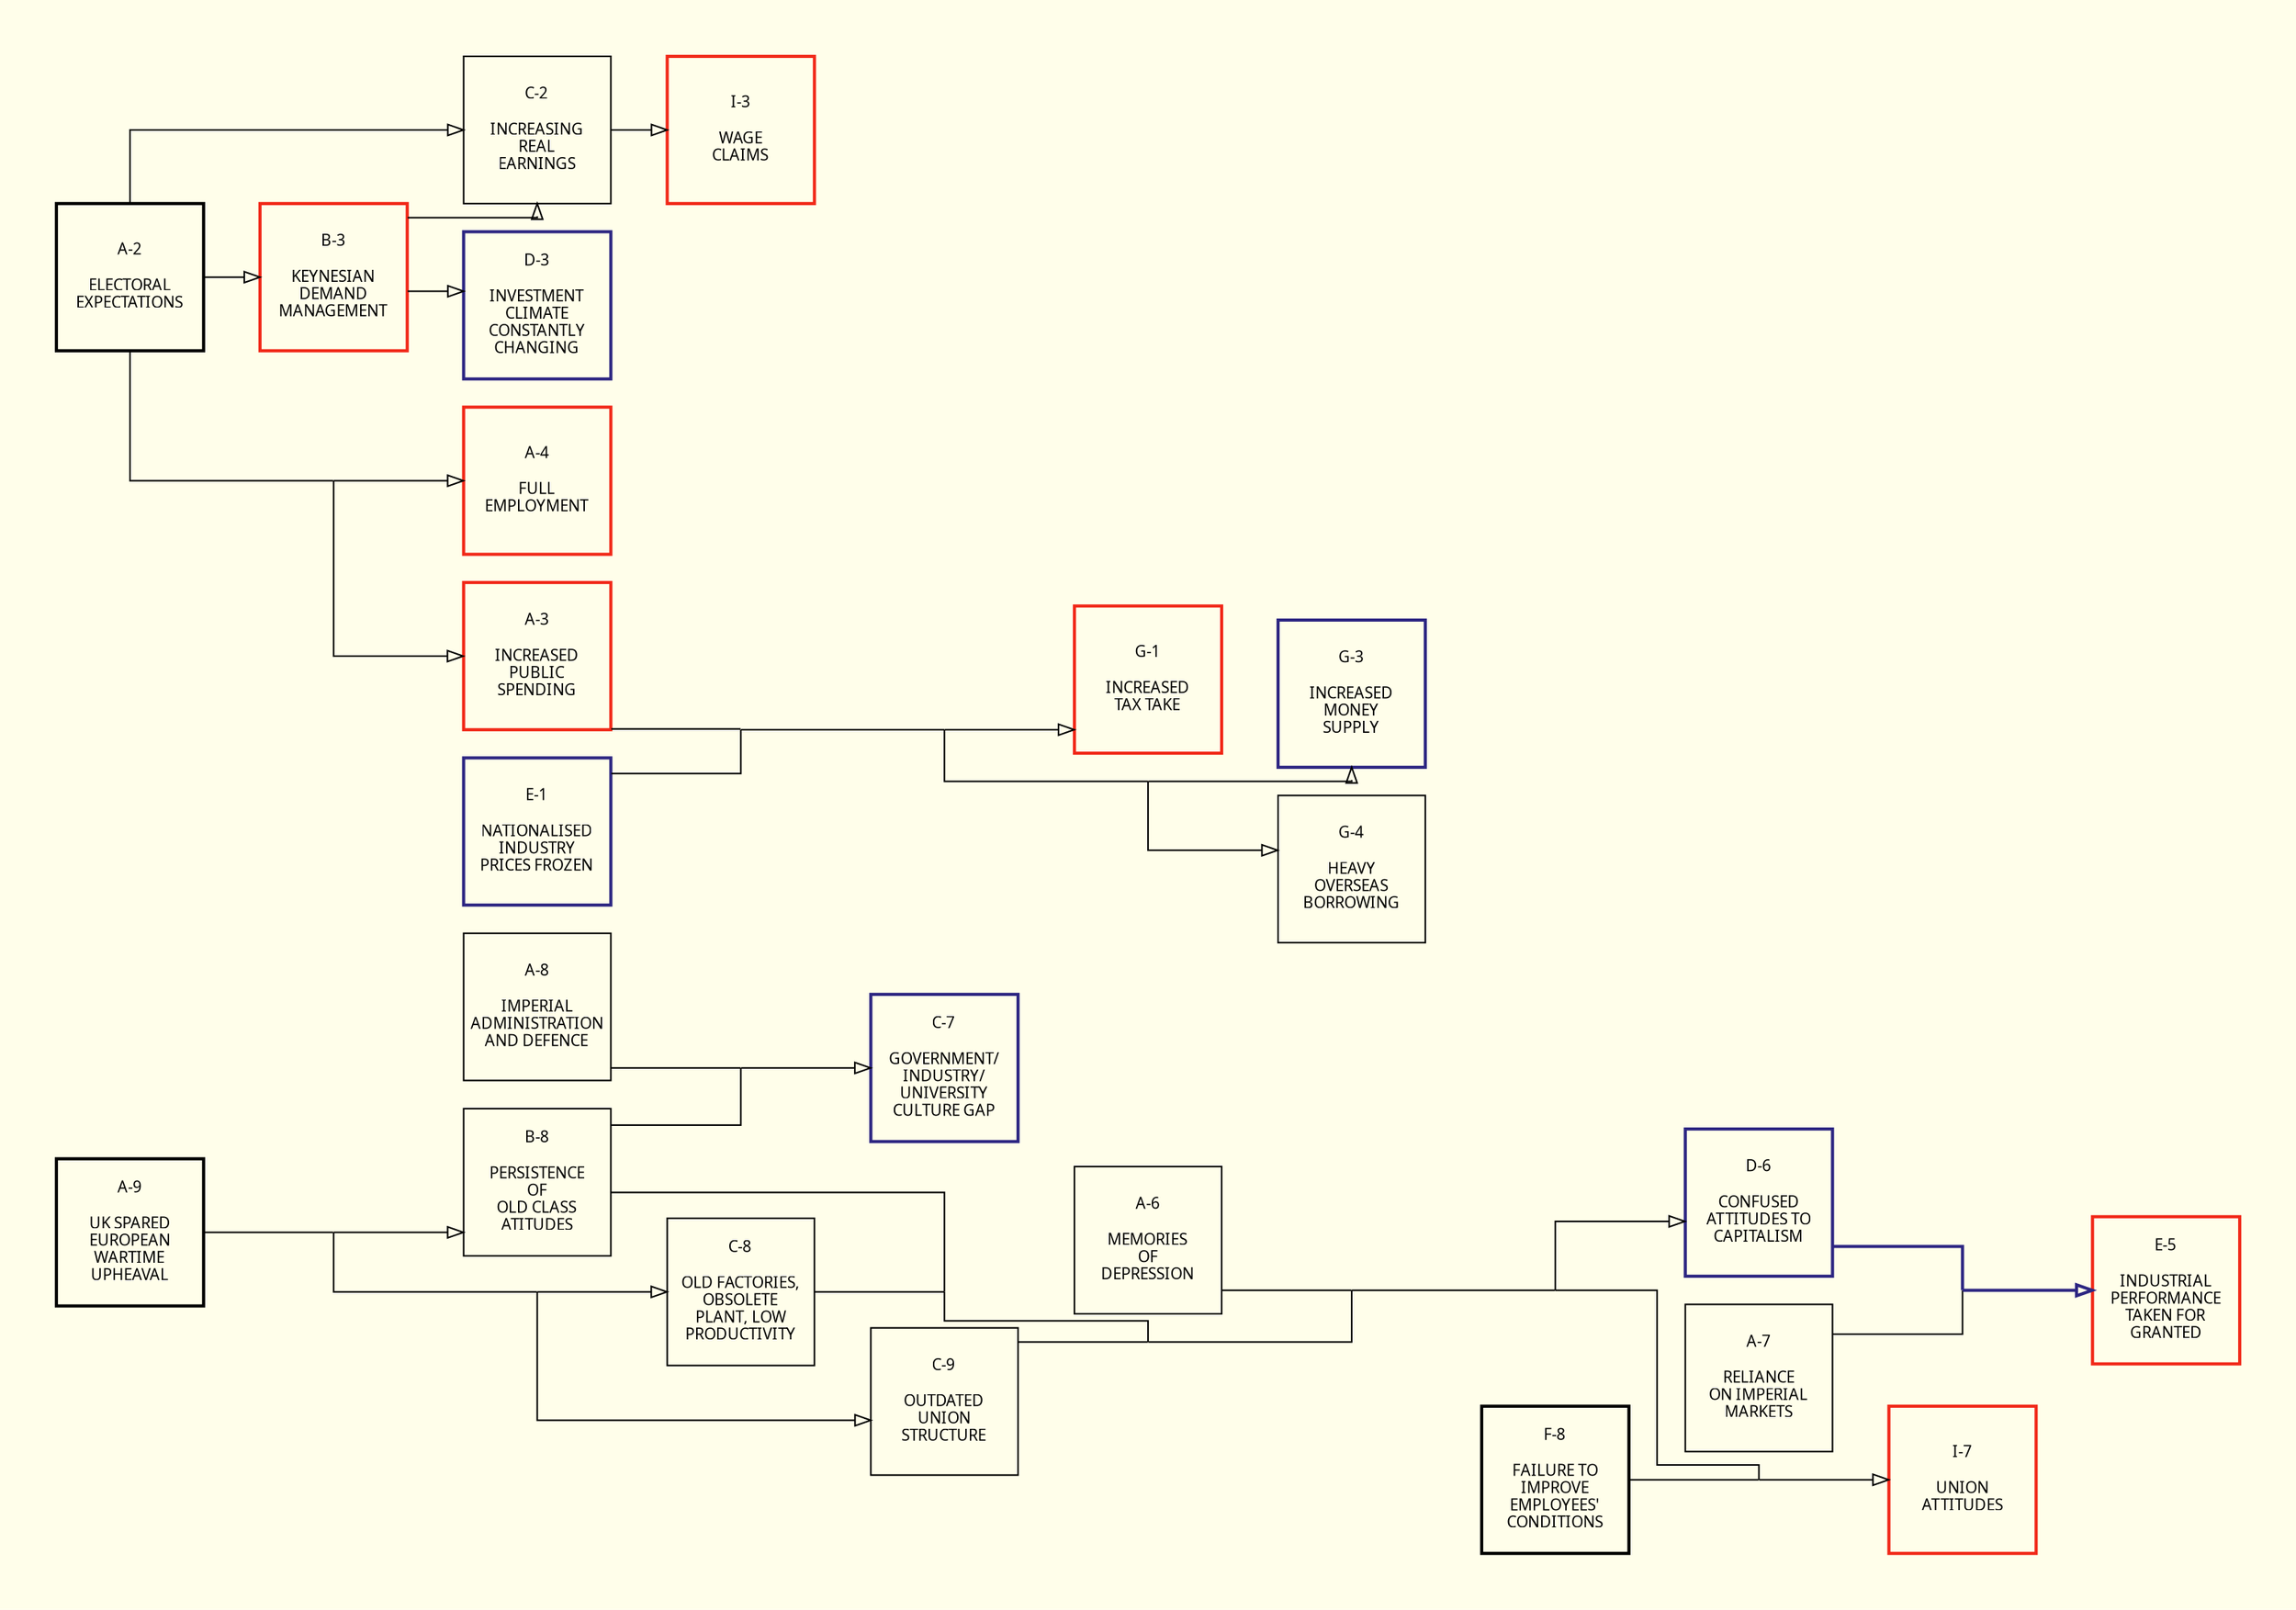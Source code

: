 # http://www.graphviz.org/content/cluster

digraph wiring_diagram {
    pad=0.5
    bgcolor= "#FFFEEA"
    rankdir=LR
    splines=ortho
    concentrate=true
    
    node [
      shape=square
      color=black
      fontname=Futura
      fontsize=10
      margin=.1
      width=1.3
      height=1.3
      fixedsize=true
    ]
    edge [
      arrowhead=empty
    ]
    
    # Edges
    "A-8" -> x [dir=none]
    x -> "C-7"
    "B-8" -> x [dir=none]
    x -> "C-7"
    "A-9" -> x2 [dir=none]
    x2 -> "B-8"
    x2 -> x3 [dir=none]
    x3 -> "C-8"
    x3 -> "C-9"
    "A-7" -> x4 [dir=none]
    "D-6" -> x4 [dir=none, color="#2D2682", style="bold"]
    x4 -> "E-5" [color="#2D2682", style="bold"]
    "B-8" -> x5 [dir=none]
    "C-8" -> x5 [dir=none]
    x5 -> x6 [dir=none]
    "C-9" -> x6 [dir=none]
    "A-6" -> x7 [dir=none]
    x6 -> x7 [dir=none]
    x7 -> x8 [dir=none]
    x8 -> "D-6"
    "F-8" -> x9 [dir=none]
    x8 -> x9 [dir=none]
    x9 -> "I-7"
    "C-2" -> "I-3"
    "A-2" -> x10 [dir=none]
    x10 -> "A-3"
    x10 -> "A-4"
    "A-2" -> "B-3"
    "B-3" -> "C-2"
    "A-2" -> "C-2"
    "A-3" -> x11 [dir=none]
    "E-1" -> x11 [dir=none]
    x11 -> x12 [dir=none]
    x12 -> "G-1"
    x12 -> x13 [dir=none]
    x13 -> "G-3"
    x13 -> "G-4"
    "B-3" -> "D-3"
    
    # Nodes
    x, x2, x3, x4, x5, x6, x7, x8, x9, x10, x11, x12, x13 [dir=none, shape=point, style=invis, width=0, height=0, margin=0]
    "A-2" [label="A-2\n\nELECTORAL\nEXPECTATIONS", style="bold"]
    "A-3" [label="A-3\n\nINCREASED\nPUBLIC\nSPENDING", color="#F12818", style="bold"]
    "A-4" [label="A-4\n\nFULL\nEMPLOYMENT", color="#F12818", style="bold"]
    "A-6" [label="A-6\n\nMEMORIES\nOF\nDEPRESSION"]
    "A-7" [label="A-7\n\nRELIANCE\nON IMPERIAL\nMARKETS"]
    "A-8" [label="A-8\n\nIMPERIAL\nADMINISTRATION\nAND DEFENCE"]
    "A-9" [label="A-9\n\nUK SPARED\nEUROPEAN\nWARTIME\nUPHEAVAL", style="bold"]
    "B-3" [label="B-3\n\nKEYNESIAN\nDEMAND\nMANAGEMENT", color="#F12818", style="bold"]
    "B-8" [label="B-8\n\nPERSISTENCE\nOF\nOLD CLASS\nATITUDES"]
    "C-2" [label="C-2\n\nINCREASING\nREAL\nEARNINGS"]
    "C-7" [label="C-7\n\nGOVERNMENT/\nINDUSTRY/\nUNIVERSITY\nCULTURE GAP", color="#2D2682", style="bold"]
    "C-8" [label="C-8\n\nOLD FACTORIES,\nOBSOLETE\nPLANT, LOW\nPRODUCTIVITY"]
    "C-9" [label="C-9\n\nOUTDATED\nUNION\nSTRUCTURE"]
    "D-3" [label="D-3\n\nINVESTMENT\nCLIMATE\nCONSTANTLY\nCHANGING", color="#2D2682", style="bold"]
    "D-6" [label="D-6\n\nCONFUSED\nATTITUDES TO\nCAPITALISM", color="#2D2682", style="bold"]
    "E-1" [label="E-1\n\nNATIONALISED\nINDUSTRY\nPRICES FROZEN", color="#2D2682", style="bold"]
    "E-5" [label="E-5\n\nINDUSTRIAL\nPERFORMANCE\nTAKEN FOR\nGRANTED", color="#F12818", style="bold"]
    "F-8" [label="F-8\n\nFAILURE TO\nIMPROVE\nEMPLOYEES'\nCONDITIONS", style="bold"]
    "G-1" [label="G-1\n\nINCREASED\nTAX TAKE", color="#F12818", style="bold"]
    "G-3" [label="G-3\n\nINCREASED\nMONEY\nSUPPLY", color="#2D2682", style="bold"]
    "G-4" [label="G-4\n\nHEAVY\nOVERSEAS\nBORROWING"]
    "I-3" [label="I-3\n\nWAGE\nCLAIMS", color="#F12818", style="bold"]
    "I-7" [label="I-7\n\nUNION\nATTITUDES", color="#F12818", style="bold"]
}
